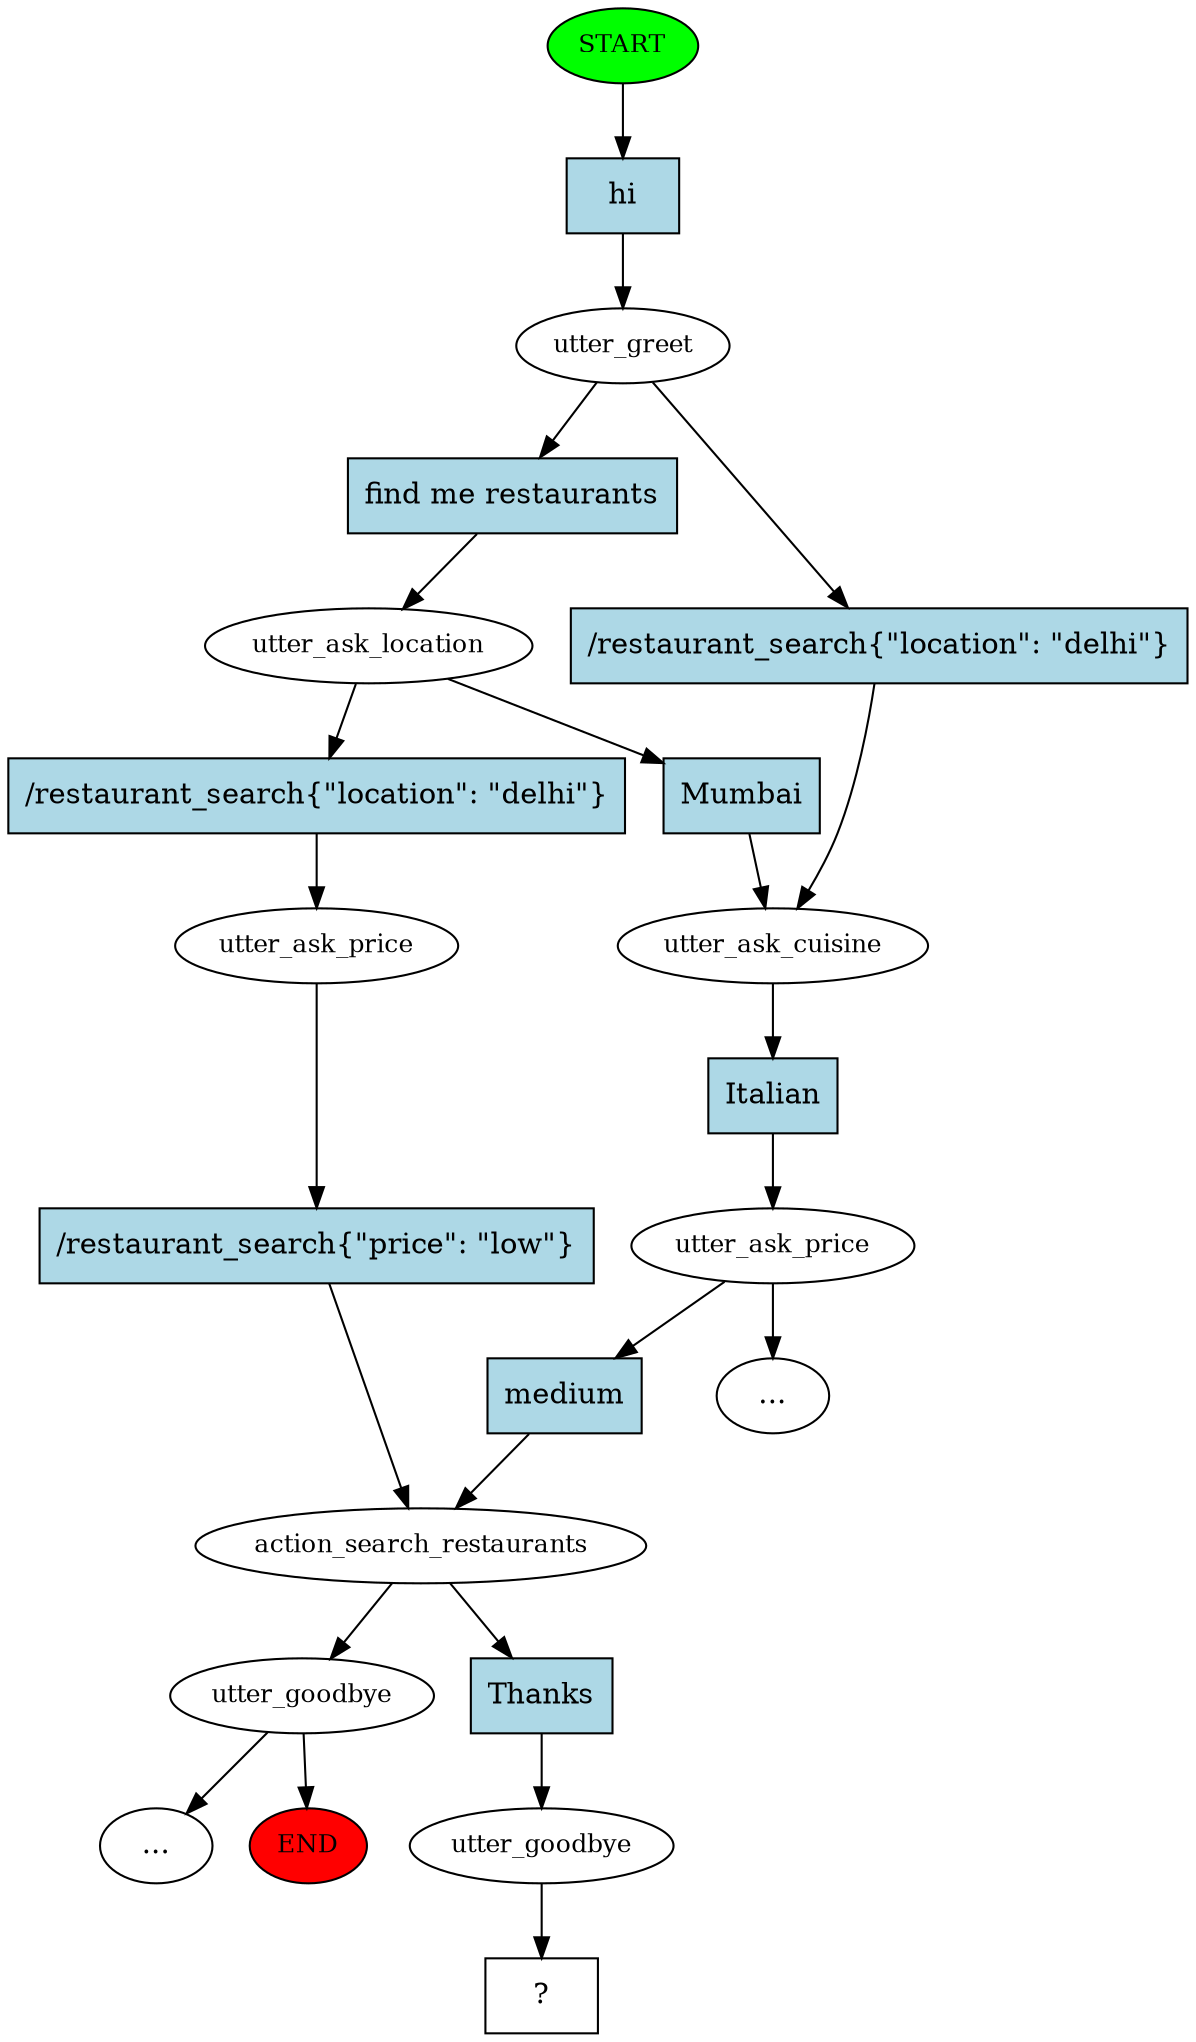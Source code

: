 digraph  {
0 [class="start active", fillcolor=green, fontsize=12, label=START, style=filled];
"-1" [class=end, fillcolor=red, fontsize=12, label=END, style=filled];
1 [class=active, fontsize=12, label=utter_greet];
2 [class=active, fontsize=12, label=utter_ask_location];
3 [class=active, fontsize=12, label=utter_ask_cuisine];
4 [class=active, fontsize=12, label=utter_ask_price];
5 [class=active, fontsize=12, label=action_search_restaurants];
6 [class="", fontsize=12, label=utter_goodbye];
"-3" [class=ellipsis, label="..."];
12 [class="", fontsize=12, label=utter_ask_price];
"-4" [class=ellipsis, label="..."];
20 [class=active, fontsize=12, label=utter_goodbye];
21 [class="intent dashed active", label="  ?  ", shape=rect];
22 [class="intent active", fillcolor=lightblue, label=hi, shape=rect, style=filled];
23 [class="intent active", fillcolor=lightblue, label="find\ me\ restaurants", shape=rect, style=filled];
24 [class=intent, fillcolor=lightblue, label="/restaurant_search\{\"location\":\ \"delhi\"\}", shape=rect, style=filled];
25 [class="intent active", fillcolor=lightblue, label=Mumbai, shape=rect, style=filled];
26 [class=intent, fillcolor=lightblue, label="/restaurant_search\{\"location\":\ \"delhi\"\}", shape=rect, style=filled];
27 [class="intent active", fillcolor=lightblue, label=Italian, shape=rect, style=filled];
28 [class="intent active", fillcolor=lightblue, label=medium, shape=rect, style=filled];
29 [class="intent active", fillcolor=lightblue, label=Thanks, shape=rect, style=filled];
30 [class=intent, fillcolor=lightblue, label="/restaurant_search\{\"price\":\ \"low\"\}", shape=rect, style=filled];
0 -> 22  [class=active, key=0];
1 -> 23  [class=active, key=0];
1 -> 24  [class="", key=0];
2 -> 25  [class=active, key=0];
2 -> 26  [class="", key=0];
3 -> 27  [class=active, key=0];
4 -> "-3"  [class="", key=NONE, label=""];
4 -> 28  [class=active, key=0];
5 -> 6  [class="", key=NONE, label=""];
5 -> 29  [class=active, key=0];
6 -> "-1"  [class="", key=NONE, label=""];
6 -> "-4"  [class="", key=NONE, label=""];
12 -> 30  [class="", key=0];
20 -> 21  [class=active, key=NONE, label=""];
22 -> 1  [class=active, key=0];
23 -> 2  [class=active, key=0];
24 -> 3  [class="", key=0];
25 -> 3  [class=active, key=0];
26 -> 12  [class="", key=0];
27 -> 4  [class=active, key=0];
28 -> 5  [class=active, key=0];
29 -> 20  [class=active, key=0];
30 -> 5  [class="", key=0];
}

